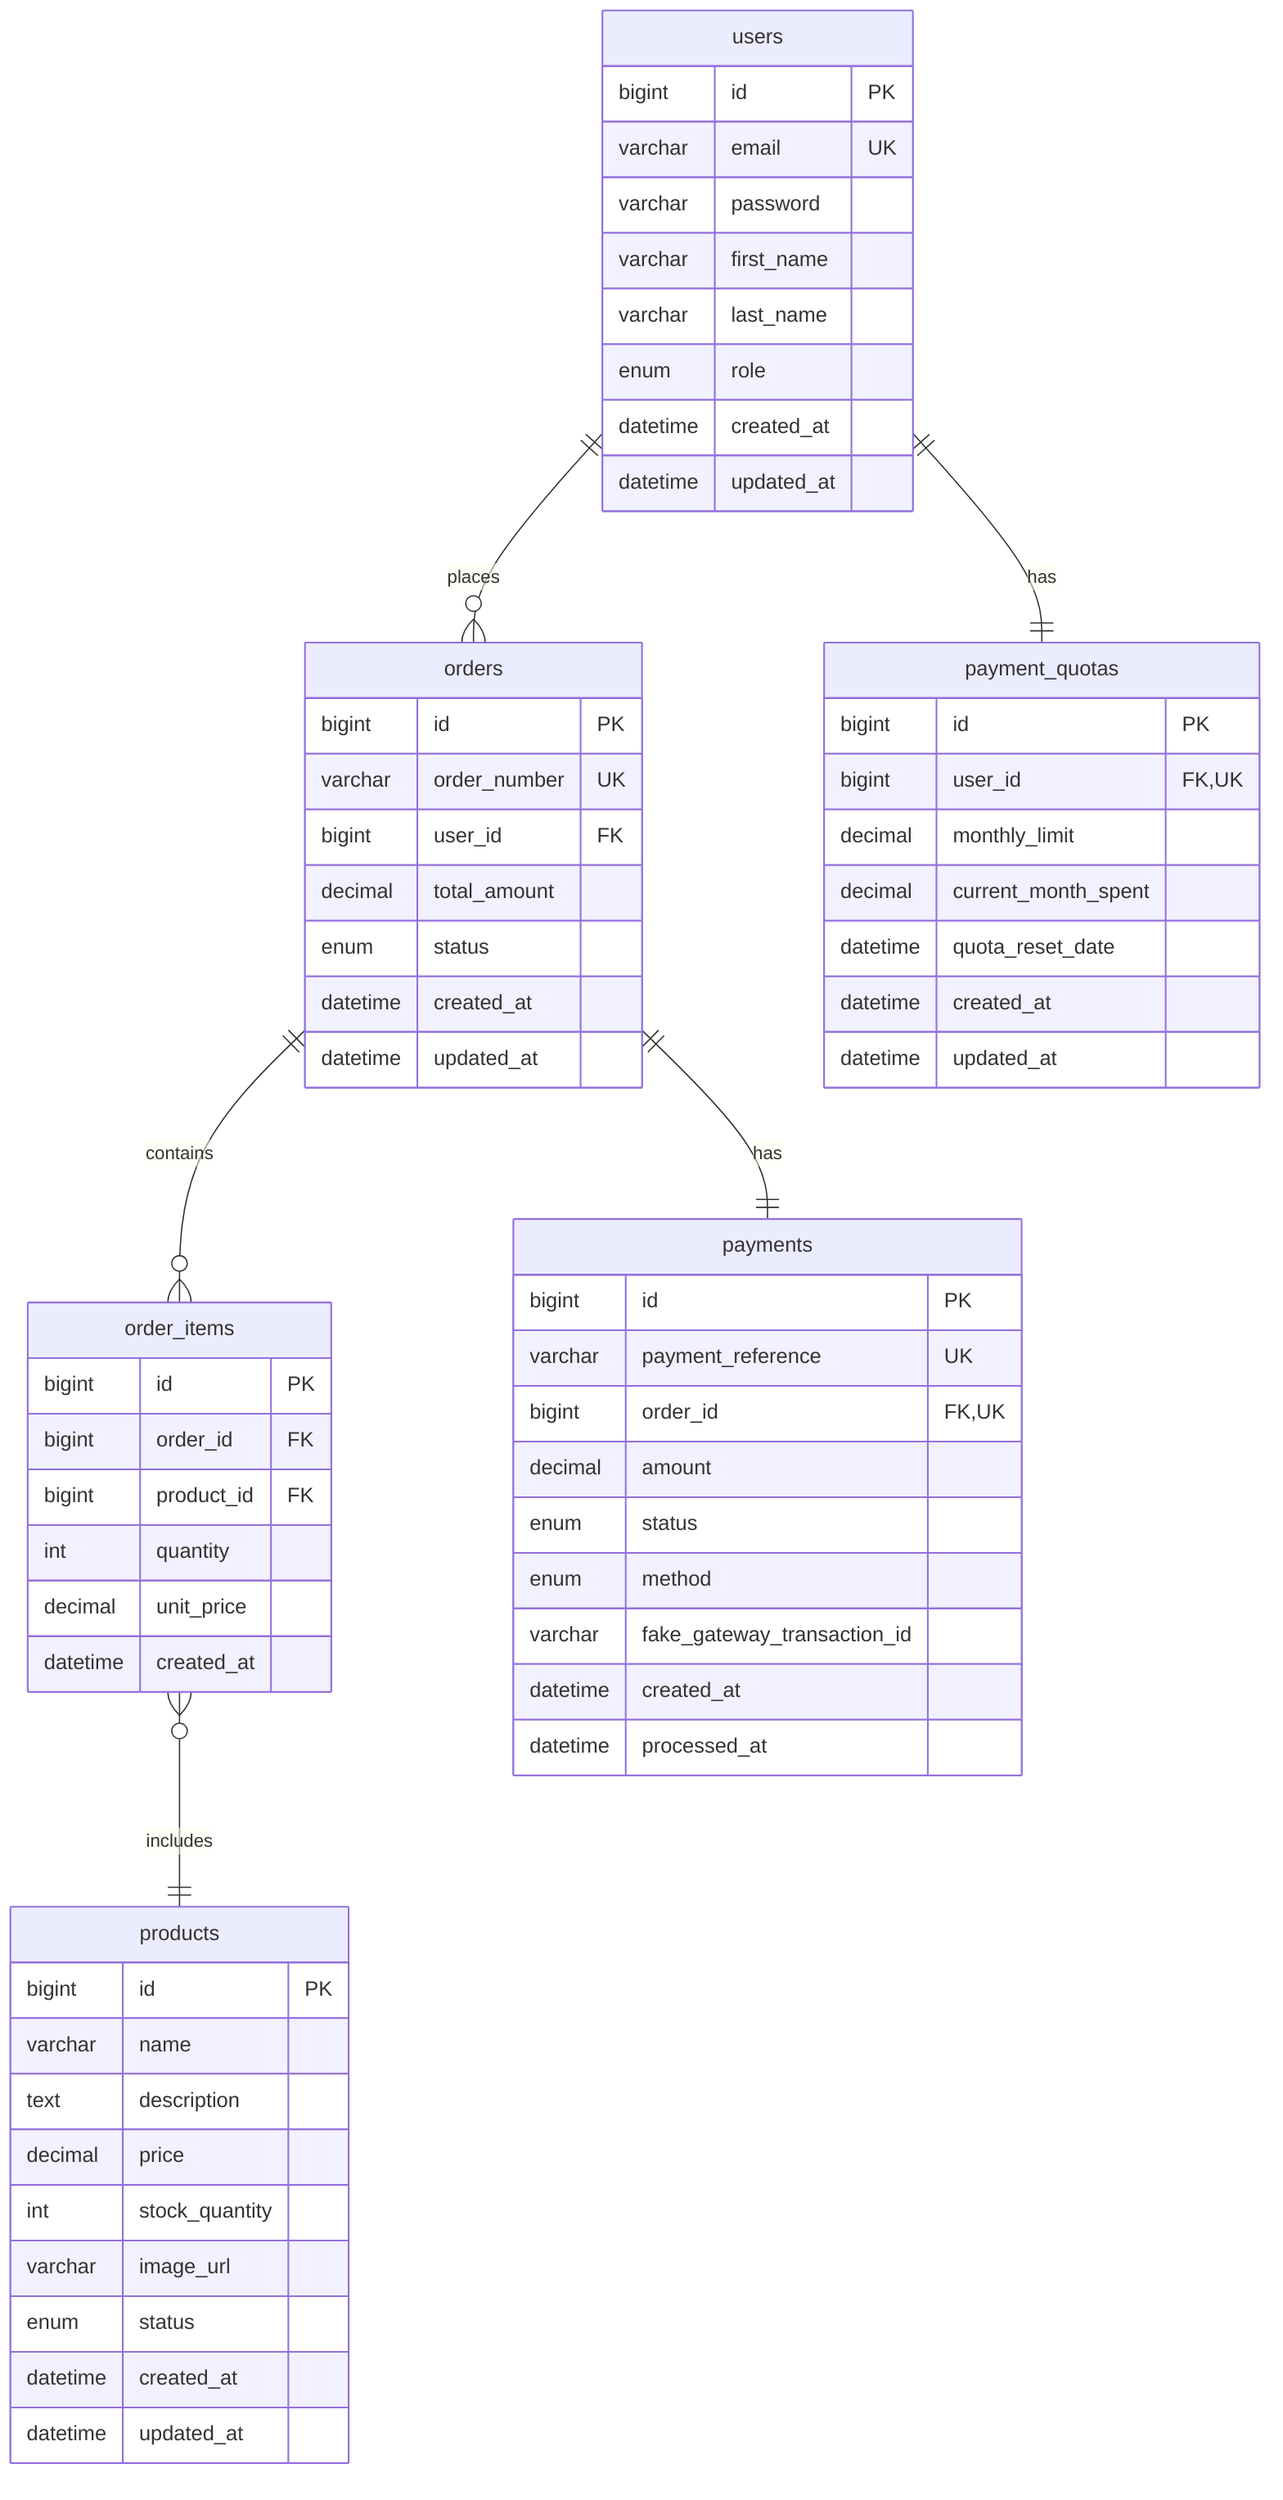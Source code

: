 erDiagram
    users {
        bigint id PK
        varchar email UK
        varchar password
        varchar first_name
        varchar last_name
        enum role
        datetime created_at
        datetime updated_at
    }
    
    products {
        bigint id PK
        varchar name
        text description
        decimal price
        int stock_quantity
        varchar image_url
        enum status
        datetime created_at
        datetime updated_at
    }
    
    orders {
        bigint id PK
        varchar order_number UK
        bigint user_id FK
        decimal total_amount
        enum status
        datetime created_at
        datetime updated_at
    }
    
    order_items {
        bigint id PK
        bigint order_id FK
        bigint product_id FK
        int quantity
        decimal unit_price
        datetime created_at
    }
    
    payment_quotas {
        bigint id PK
        bigint user_id FK,UK
        decimal monthly_limit
        decimal current_month_spent
        datetime quota_reset_date
        datetime created_at
        datetime updated_at
    }
    
    payments {
        bigint id PK
        varchar payment_reference UK
        bigint order_id FK,UK
        decimal amount
        enum status
        enum method
        varchar fake_gateway_transaction_id
        datetime created_at
        datetime processed_at
    }

    users ||--o{ orders : places
    users ||--|| payment_quotas : has
    orders ||--o{ order_items : contains
    orders ||--|| payments : has
    order_items }o--|| products : includes